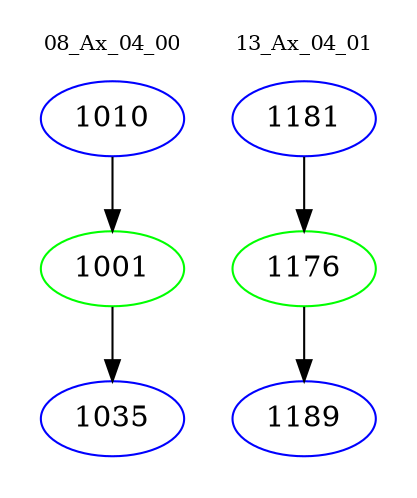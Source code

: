 digraph{
subgraph cluster_0 {
color = white
label = "08_Ax_04_00";
fontsize=10;
T0_1010 [label="1010", color="blue"]
T0_1010 -> T0_1001 [color="black"]
T0_1001 [label="1001", color="green"]
T0_1001 -> T0_1035 [color="black"]
T0_1035 [label="1035", color="blue"]
}
subgraph cluster_1 {
color = white
label = "13_Ax_04_01";
fontsize=10;
T1_1181 [label="1181", color="blue"]
T1_1181 -> T1_1176 [color="black"]
T1_1176 [label="1176", color="green"]
T1_1176 -> T1_1189 [color="black"]
T1_1189 [label="1189", color="blue"]
}
}
